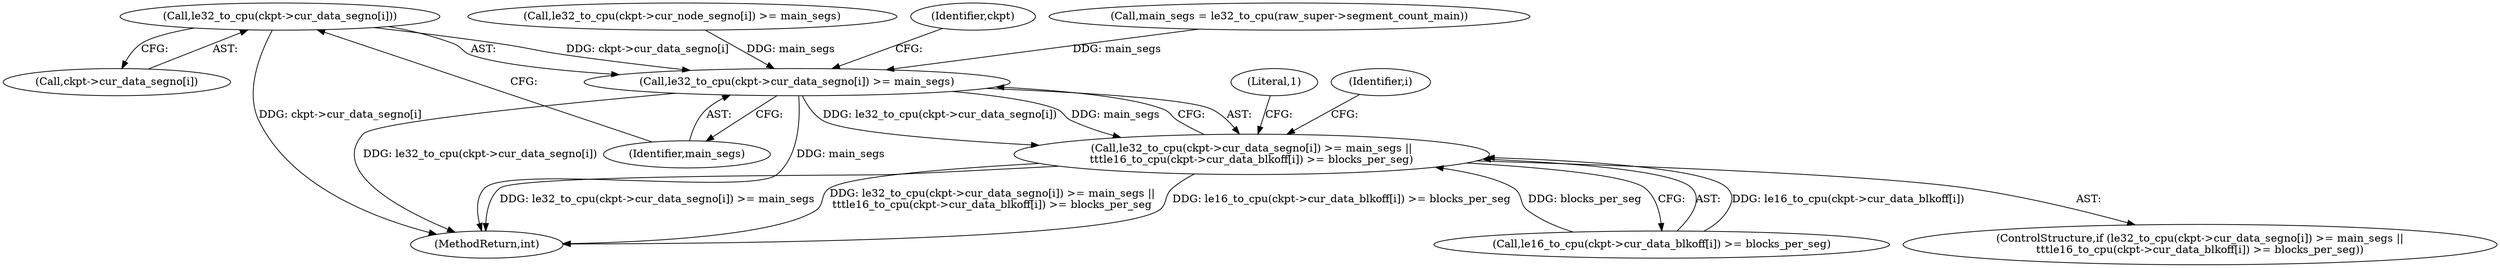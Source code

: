 digraph "0_linux_15d3042a937c13f5d9244241c7a9c8416ff6e82a@array" {
"1000251" [label="(Call,le32_to_cpu(ckpt->cur_data_segno[i]))"];
"1000250" [label="(Call,le32_to_cpu(ckpt->cur_data_segno[i]) >= main_segs)"];
"1000249" [label="(Call,le32_to_cpu(ckpt->cur_data_segno[i]) >= main_segs ||\n\t\t\tle16_to_cpu(ckpt->cur_data_blkoff[i]) >= blocks_per_seg)"];
"1000262" [label="(Identifier,ckpt)"];
"1000267" [label="(Literal,1)"];
"1000246" [label="(Identifier,i)"];
"1000283" [label="(MethodReturn,int)"];
"1000257" [label="(Identifier,main_segs)"];
"1000249" [label="(Call,le32_to_cpu(ckpt->cur_data_segno[i]) >= main_segs ||\n\t\t\tle16_to_cpu(ckpt->cur_data_blkoff[i]) >= blocks_per_seg)"];
"1000251" [label="(Call,le32_to_cpu(ckpt->cur_data_segno[i]))"];
"1000197" [label="(Call,main_segs = le32_to_cpu(raw_super->segment_count_main))"];
"1000252" [label="(Call,ckpt->cur_data_segno[i])"];
"1000258" [label="(Call,le16_to_cpu(ckpt->cur_data_blkoff[i]) >= blocks_per_seg)"];
"1000220" [label="(Call,le32_to_cpu(ckpt->cur_node_segno[i]) >= main_segs)"];
"1000250" [label="(Call,le32_to_cpu(ckpt->cur_data_segno[i]) >= main_segs)"];
"1000248" [label="(ControlStructure,if (le32_to_cpu(ckpt->cur_data_segno[i]) >= main_segs ||\n\t\t\tle16_to_cpu(ckpt->cur_data_blkoff[i]) >= blocks_per_seg))"];
"1000251" -> "1000250"  [label="AST: "];
"1000251" -> "1000252"  [label="CFG: "];
"1000252" -> "1000251"  [label="AST: "];
"1000257" -> "1000251"  [label="CFG: "];
"1000251" -> "1000283"  [label="DDG: ckpt->cur_data_segno[i]"];
"1000251" -> "1000250"  [label="DDG: ckpt->cur_data_segno[i]"];
"1000250" -> "1000249"  [label="AST: "];
"1000250" -> "1000257"  [label="CFG: "];
"1000257" -> "1000250"  [label="AST: "];
"1000262" -> "1000250"  [label="CFG: "];
"1000249" -> "1000250"  [label="CFG: "];
"1000250" -> "1000283"  [label="DDG: le32_to_cpu(ckpt->cur_data_segno[i])"];
"1000250" -> "1000283"  [label="DDG: main_segs"];
"1000250" -> "1000249"  [label="DDG: le32_to_cpu(ckpt->cur_data_segno[i])"];
"1000250" -> "1000249"  [label="DDG: main_segs"];
"1000220" -> "1000250"  [label="DDG: main_segs"];
"1000197" -> "1000250"  [label="DDG: main_segs"];
"1000249" -> "1000248"  [label="AST: "];
"1000249" -> "1000258"  [label="CFG: "];
"1000258" -> "1000249"  [label="AST: "];
"1000267" -> "1000249"  [label="CFG: "];
"1000246" -> "1000249"  [label="CFG: "];
"1000249" -> "1000283"  [label="DDG: le16_to_cpu(ckpt->cur_data_blkoff[i]) >= blocks_per_seg"];
"1000249" -> "1000283"  [label="DDG: le32_to_cpu(ckpt->cur_data_segno[i]) >= main_segs"];
"1000249" -> "1000283"  [label="DDG: le32_to_cpu(ckpt->cur_data_segno[i]) >= main_segs ||\n\t\t\tle16_to_cpu(ckpt->cur_data_blkoff[i]) >= blocks_per_seg"];
"1000258" -> "1000249"  [label="DDG: le16_to_cpu(ckpt->cur_data_blkoff[i])"];
"1000258" -> "1000249"  [label="DDG: blocks_per_seg"];
}
